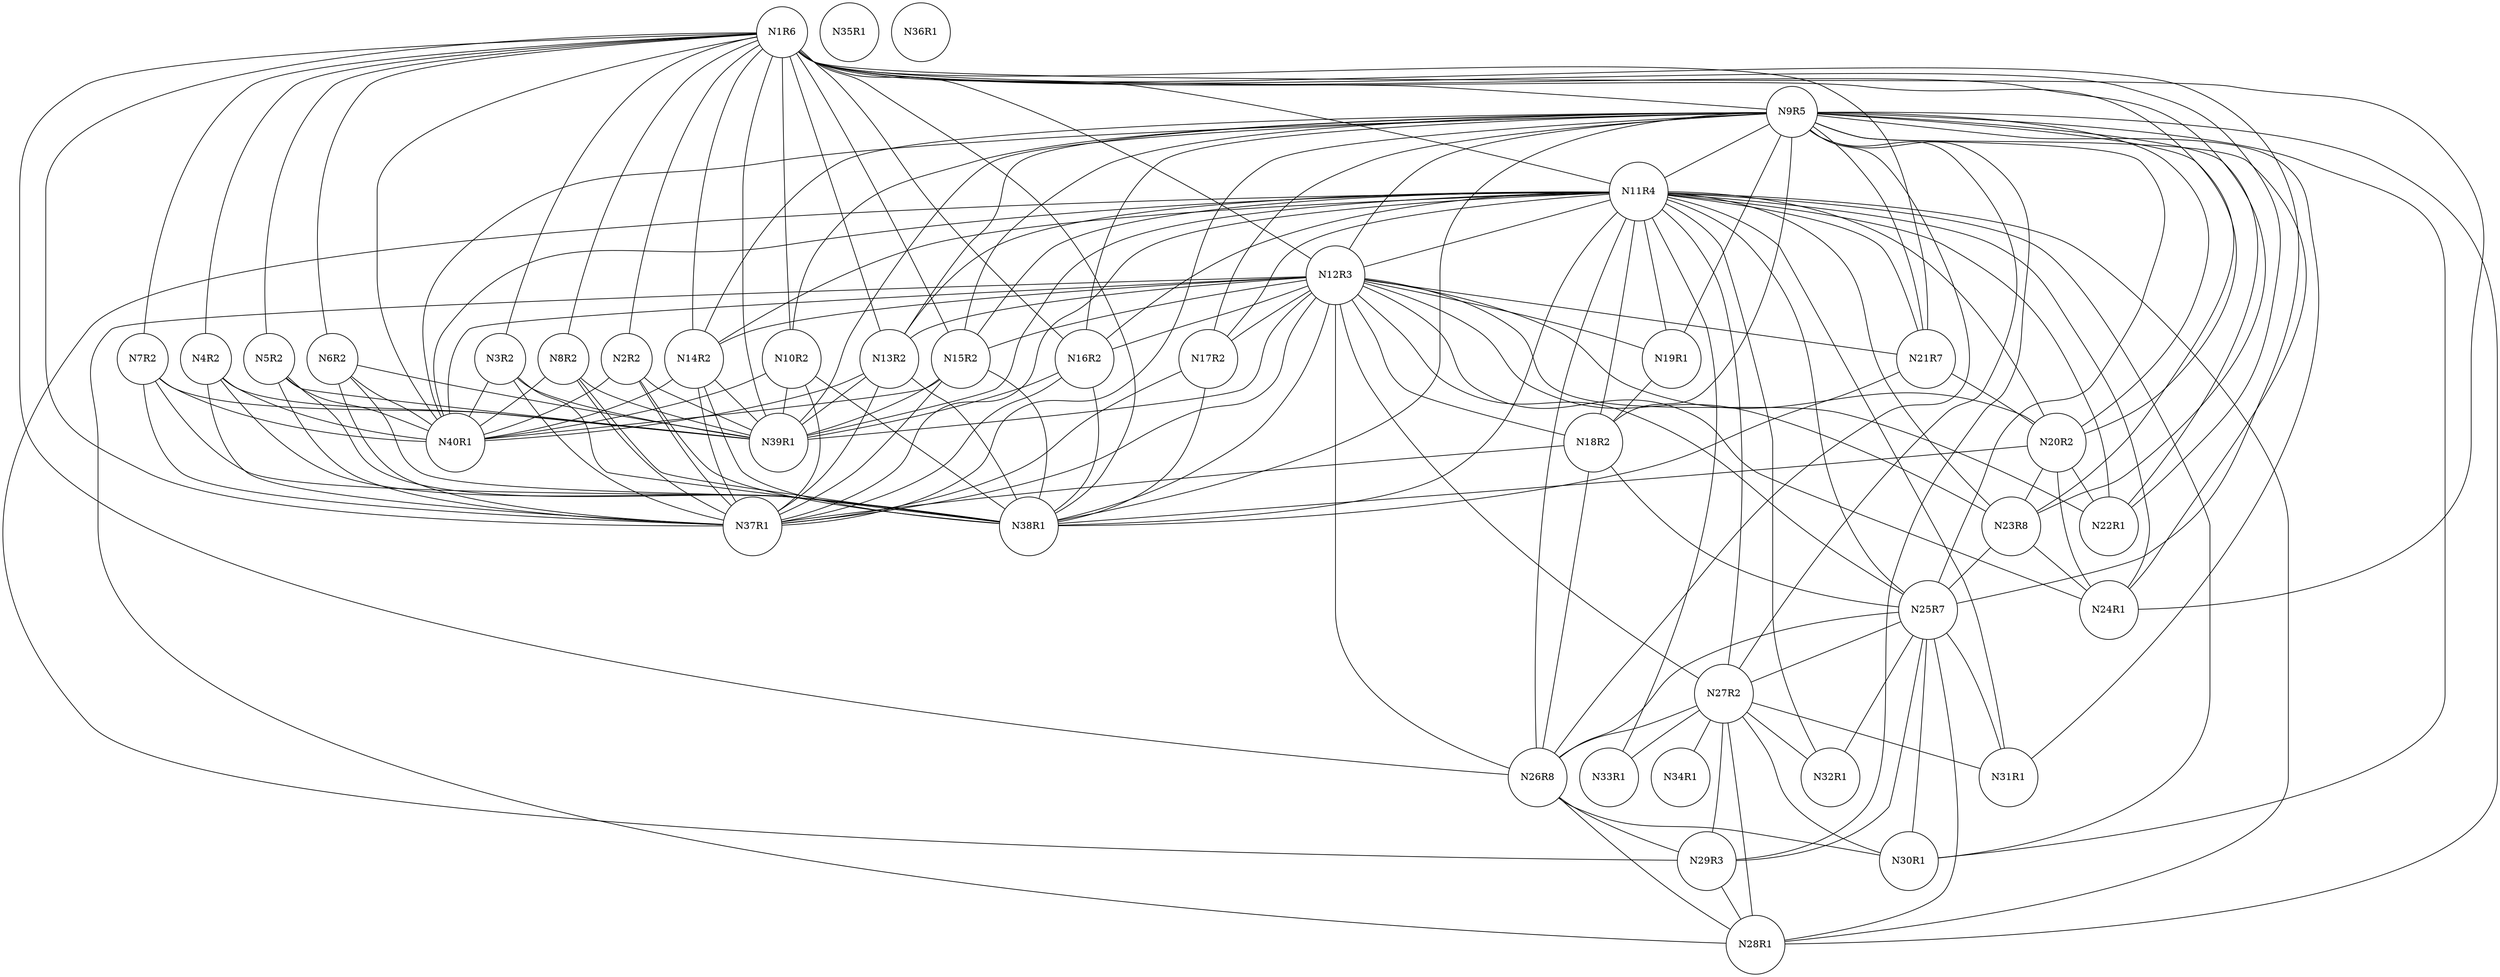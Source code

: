graph ig {
    node [shape = circle];
    N1R6;
    N2R2;
    N3R2;
    N4R2;
    N5R2;
    N6R2;
    N7R2;
    N8R2;
    N9R5;
    N10R2;
    N11R4;
    N12R3;
    N13R2;
    N14R2;
    N15R2;
    N17R2;
    N16R2;
    N19R1;
    N18R2;
    N21R7;
    N20R2;
    N23R8;
    N22R1;
    N25R7;
    N24R1;
    N27R2;
    N26R8;
    N29R3;
    N28R1;
    N31R1;
    N30R1;
    N34R1;
    N35R1;
    N32R1;
    N33R1;
    N38R1;
    N39R1;
    N36R1;
    N37R1;
    N40R1;
    N1R6 -- N15R2;
    N1R6 -- N12R3;
    N1R6 -- N11R4;
    N1R6 -- N9R5;
    N1R6 -- N40R1;
    N1R6 -- N37R1;
    N1R6 -- N39R1;
    N1R6 -- N14R2;
    N1R6 -- N13R2;
    N1R6 -- N38R1;
    N1R6 -- N25R7;
    N1R6 -- N26R8;
    N1R6 -- N24R1;
    N1R6 -- N22R1;
    N1R6 -- N20R2;
    N1R6 -- N23R8;
    N1R6 -- N21R7;
    N1R6 -- N16R2;
    N1R6 -- N10R2;
    N1R6 -- N8R2;
    N1R6 -- N7R2;
    N1R6 -- N6R2;
    N1R6 -- N5R2;
    N1R6 -- N4R2;
    N1R6 -- N3R2;
    N1R6 -- N2R2;
    N2R2 -- N40R1;
    N2R2 -- N37R1;
    N2R2 -- N39R1;
    N2R2 -- N38R1;
    N3R2 -- N40R1;
    N3R2 -- N37R1;
    N3R2 -- N39R1;
    N3R2 -- N38R1;
    N4R2 -- N40R1;
    N4R2 -- N37R1;
    N4R2 -- N39R1;
    N4R2 -- N38R1;
    N5R2 -- N40R1;
    N5R2 -- N37R1;
    N5R2 -- N39R1;
    N5R2 -- N38R1;
    N6R2 -- N40R1;
    N6R2 -- N37R1;
    N6R2 -- N39R1;
    N6R2 -- N38R1;
    N7R2 -- N40R1;
    N7R2 -- N37R1;
    N7R2 -- N39R1;
    N7R2 -- N38R1;
    N8R2 -- N40R1;
    N8R2 -- N37R1;
    N8R2 -- N39R1;
    N8R2 -- N38R1;
    N9R5 -- N15R2;
    N9R5 -- N12R3;
    N9R5 -- N11R4;
    N9R5 -- N40R1;
    N9R5 -- N37R1;
    N9R5 -- N39R1;
    N9R5 -- N14R2;
    N9R5 -- N13R2;
    N9R5 -- N38R1;
    N9R5 -- N30R1;
    N9R5 -- N27R2;
    N9R5 -- N25R7;
    N9R5 -- N31R1;
    N9R5 -- N26R8;
    N9R5 -- N28R1;
    N9R5 -- N29R3;
    N9R5 -- N24R1;
    N9R5 -- N22R1;
    N9R5 -- N20R2;
    N9R5 -- N23R8;
    N9R5 -- N21R7;
    N9R5 -- N18R2;
    N9R5 -- N19R1;
    N9R5 -- N16R2;
    N9R5 -- N17R2;
    N9R5 -- N10R2;
    N10R2 -- N40R1;
    N10R2 -- N37R1;
    N10R2 -- N39R1;
    N10R2 -- N38R1;
    N11R4 -- N15R2;
    N11R4 -- N12R3;
    N11R4 -- N40R1;
    N11R4 -- N37R1;
    N11R4 -- N39R1;
    N11R4 -- N14R2;
    N11R4 -- N13R2;
    N11R4 -- N38R1;
    N11R4 -- N33R1;
    N11R4 -- N32R1;
    N11R4 -- N30R1;
    N11R4 -- N27R2;
    N11R4 -- N25R7;
    N11R4 -- N31R1;
    N11R4 -- N26R8;
    N11R4 -- N28R1;
    N11R4 -- N29R3;
    N11R4 -- N24R1;
    N11R4 -- N22R1;
    N11R4 -- N20R2;
    N11R4 -- N23R8;
    N11R4 -- N21R7;
    N11R4 -- N18R2;
    N11R4 -- N19R1;
    N11R4 -- N16R2;
    N11R4 -- N17R2;
    N12R3 -- N15R2;
    N12R3 -- N40R1;
    N12R3 -- N37R1;
    N12R3 -- N39R1;
    N12R3 -- N14R2;
    N12R3 -- N13R2;
    N12R3 -- N38R1;
    N12R3 -- N27R2;
    N12R3 -- N25R7;
    N12R3 -- N26R8;
    N12R3 -- N28R1;
    N12R3 -- N24R1;
    N12R3 -- N22R1;
    N12R3 -- N20R2;
    N12R3 -- N23R8;
    N12R3 -- N21R7;
    N12R3 -- N18R2;
    N12R3 -- N19R1;
    N12R3 -- N16R2;
    N12R3 -- N17R2;
    N13R2 -- N40R1;
    N13R2 -- N37R1;
    N13R2 -- N39R1;
    N13R2 -- N38R1;
    N14R2 -- N40R1;
    N14R2 -- N37R1;
    N14R2 -- N39R1;
    N14R2 -- N38R1;
    N15R2 -- N40R1;
    N15R2 -- N37R1;
    N15R2 -- N39R1;
    N15R2 -- N38R1;
    N17R2 -- N37R1;
    N17R2 -- N38R1;
    N16R2 -- N37R1;
    N16R2 -- N39R1;
    N16R2 -- N38R1;
    N19R1 -- N18R2;
    N18R2 -- N26R8;
    N18R2 -- N25R7;
    N18R2 -- N37R1;
    N21R7 -- N38R1;
    N21R7 -- N20R2;
    N20R2 -- N24R1;
    N20R2 -- N22R1;
    N20R2 -- N38R1;
    N20R2 -- N23R8;
    N23R8 -- N25R7;
    N23R8 -- N24R1;
    N25R7 -- N32R1;
    N25R7 -- N30R1;
    N25R7 -- N27R2;
    N25R7 -- N31R1;
    N25R7 -- N26R8;
    N25R7 -- N28R1;
    N25R7 -- N29R3;
    N27R2 -- N34R1;
    N27R2 -- N33R1;
    N27R2 -- N32R1;
    N27R2 -- N30R1;
    N27R2 -- N31R1;
    N27R2 -- N26R8;
    N27R2 -- N28R1;
    N27R2 -- N29R3;
    N26R8 -- N30R1;
    N26R8 -- N28R1;
    N26R8 -- N29R3;
    N29R3 -- N28R1;
}

